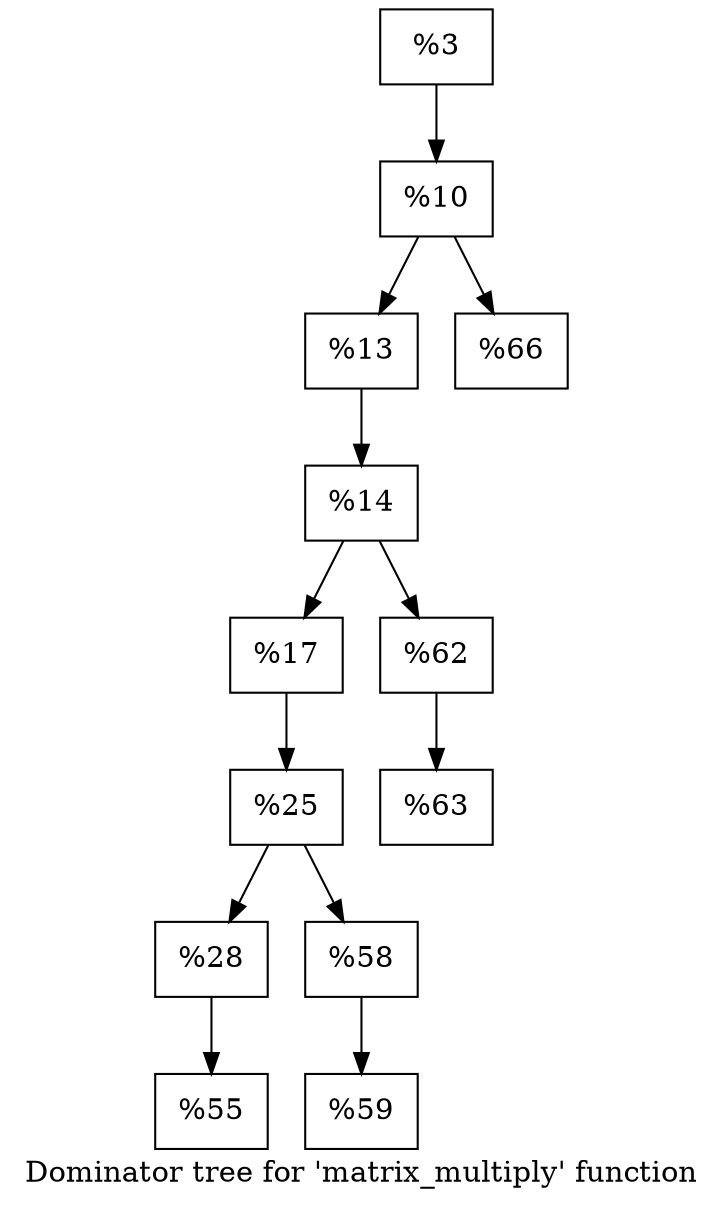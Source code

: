 digraph "Dominator tree for 'matrix_multiply' function" {
	label="Dominator tree for 'matrix_multiply' function";

	Node0x55ab0ffb3be0 [shape=record,label="{%3}"];
	Node0x55ab0ffb3be0 -> Node0x55ab0ffbc350;
	Node0x55ab0ffbc350 [shape=record,label="{%10}"];
	Node0x55ab0ffbc350 -> Node0x55ab0ffbe900;
	Node0x55ab0ffbc350 -> Node0x55ab0ffc4730;
	Node0x55ab0ffbe900 [shape=record,label="{%13}"];
	Node0x55ab0ffbe900 -> Node0x55ab0ffaff00;
	Node0x55ab0ffaff00 [shape=record,label="{%14}"];
	Node0x55ab0ffaff00 -> Node0x55ab0ffafe40;
	Node0x55ab0ffaff00 -> Node0x55ab0ffc4670;
	Node0x55ab0ffafe40 [shape=record,label="{%17}"];
	Node0x55ab0ffafe40 -> Node0x55ab0ffaff60;
	Node0x55ab0ffaff60 [shape=record,label="{%25}"];
	Node0x55ab0ffaff60 -> Node0x55ab0ffbe6c0;
	Node0x55ab0ffaff60 -> Node0x55ab0ffafd80;
	Node0x55ab0ffbe6c0 [shape=record,label="{%28}"];
	Node0x55ab0ffbe6c0 -> Node0x55ab0ffaffc0;
	Node0x55ab0ffaffc0 [shape=record,label="{%55}"];
	Node0x55ab0ffafd80 [shape=record,label="{%58}"];
	Node0x55ab0ffafd80 -> Node0x55ab0ffafde0;
	Node0x55ab0ffafde0 [shape=record,label="{%59}"];
	Node0x55ab0ffc4670 [shape=record,label="{%62}"];
	Node0x55ab0ffc4670 -> Node0x55ab0ffc46d0;
	Node0x55ab0ffc46d0 [shape=record,label="{%63}"];
	Node0x55ab0ffc4730 [shape=record,label="{%66}"];
}
